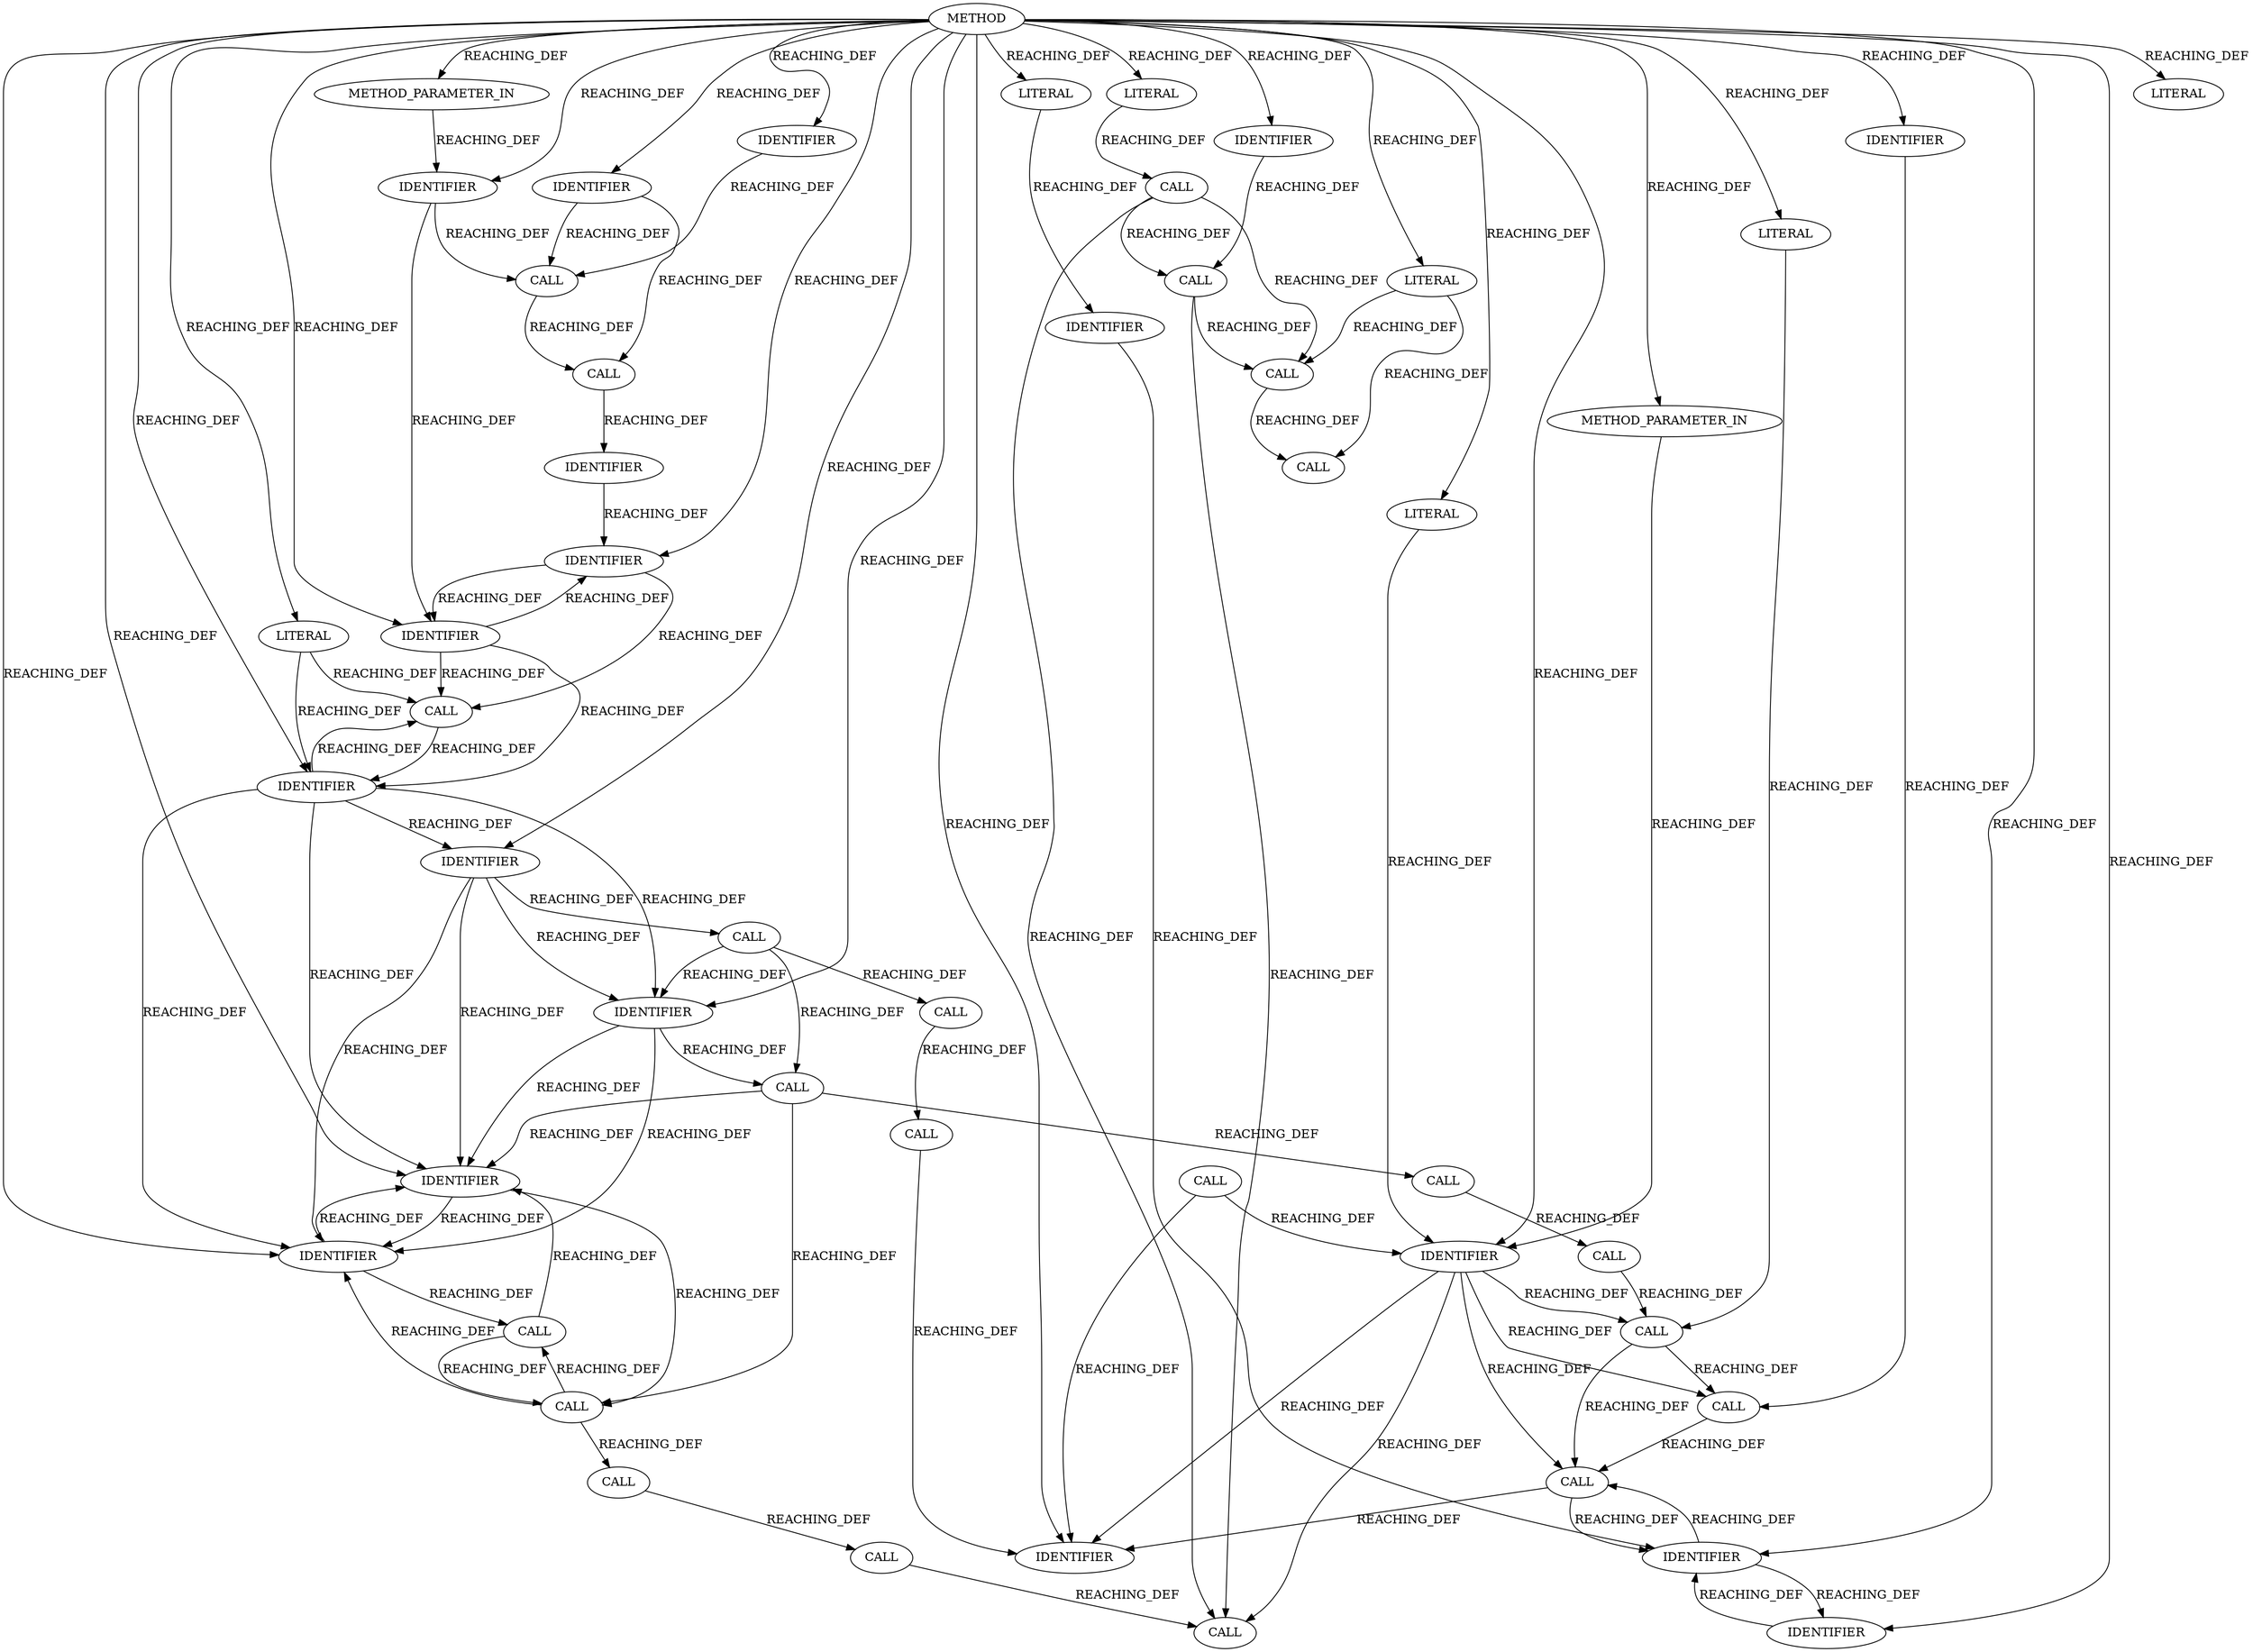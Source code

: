 strict digraph "" {
	node [label="\N"];
	1594	[ARGUMENT_INDEX=1,
		CODE="desc->fd_lens[0]",
		COLUMN_NUMBER=6,
		DISPATCH_TYPE=STATIC_DISPATCH,
		LINE_NUMBER=529,
		METHOD_FULL_NAME="<operator>.indirectIndexAccess",
		NAME="<operator>.indirectIndexAccess",
		ORDER=1,
		TYPE_FULL_NAME="<empty>",
		filename="messenger_v2.c",
		label=CALL];
	1601	[ARGUMENT_INDEX=1,
		CODE="desc->fd_lens[0]",
		COLUMN_NUMBER=6,
		DISPATCH_TYPE=STATIC_DISPATCH,
		LINE_NUMBER=530,
		METHOD_FULL_NAME="<operator>.indirectIndexAccess",
		NAME="<operator>.indirectIndexAccess",
		ORDER=1,
		TYPE_FULL_NAME="<empty>",
		filename="messenger_v2.c",
		label=CALL];
	1594 -> 1601	[VARIABLE="desc->fd_lens[0]",
		label=REACHING_DEF];
	1610	[ARGUMENT_INDEX=2,
		CODE="desc->fd_lens[0]",
		COLUMN_NUMBER=45,
		DISPATCH_TYPE=STATIC_DISPATCH,
		LINE_NUMBER=531,
		METHOD_FULL_NAME="<operator>.indirectIndexAccess",
		NAME="<operator>.indirectIndexAccess",
		ORDER=2,
		TYPE_FULL_NAME="<empty>",
		filename="messenger_v2.c",
		label=CALL];
	1594 -> 1610	[VARIABLE="desc->fd_lens[0]",
		label=REACHING_DEF];
	1611	[ARGUMENT_INDEX=1,
		CODE="desc->fd_lens",
		COLUMN_NUMBER=45,
		DISPATCH_TYPE=STATIC_DISPATCH,
		LINE_NUMBER=531,
		METHOD_FULL_NAME="<operator>.indirectFieldAccess",
		NAME="<operator>.indirectFieldAccess",
		ORDER=1,
		TYPE_FULL_NAME="<empty>",
		filename="messenger_v2.c",
		label=CALL];
	1594 -> 1611	[VARIABLE="desc->fd_lens[0]",
		label=REACHING_DEF];
	1601 -> 1610	[VARIABLE="desc->fd_lens[0]",
		label=REACHING_DEF];
	1601 -> 1611	[VARIABLE="desc->fd_lens[0]",
		label=REACHING_DEF];
	1608	[ARGUMENT_INDEX=-1,
		CODE="pr_err(\"bad control segment length %d\\n\", desc->fd_lens[0])",
		COLUMN_NUMBER=3,
		DISPATCH_TYPE=STATIC_DISPATCH,
		LINE_NUMBER=531,
		METHOD_FULL_NAME=pr_err,
		NAME=pr_err,
		ORDER=1,
		TYPE_FULL_NAME="<empty>",
		filename="messenger_v2.c",
		label=CALL];
	1610 -> 1608	[VARIABLE="desc->fd_lens[0]",
		label=REACHING_DEF];
	1531	[ARGUMENT_INDEX=1,
		CODE=p,
		COLUMN_NUMBER=32,
		LINE_NUMBER=517,
		NAME=p,
		ORDER=1,
		TYPE_FULL_NAME="void*",
		filename="messenger_v2.c",
		label=IDENTIFIER];
	1530	[ARGUMENT_INDEX=1,
		CODE="&p",
		COLUMN_NUMBER=31,
		DISPATCH_TYPE=STATIC_DISPATCH,
		LINE_NUMBER=517,
		METHOD_FULL_NAME="<operator>.addressOf",
		NAME="<operator>.addressOf",
		ORDER=1,
		TYPE_FULL_NAME="<empty>",
		filename="messenger_v2.c",
		label=CALL];
	1531 -> 1530	[VARIABLE=p,
		label=REACHING_DEF];
	1538	[ARGUMENT_INDEX=1,
		CODE=p,
		COLUMN_NUMBER=36,
		LINE_NUMBER=518,
		NAME=p,
		ORDER=1,
		TYPE_FULL_NAME="void*",
		filename="messenger_v2.c",
		label=IDENTIFIER];
	1531 -> 1538	[VARIABLE=p,
		label=REACHING_DEF];
	1581	[ARGUMENT_INDEX=1,
		CODE=p,
		COLUMN_NUMBER=38,
		LINE_NUMBER=525,
		NAME=p,
		ORDER=1,
		TYPE_FULL_NAME="void*",
		filename="messenger_v2.c",
		label=IDENTIFIER];
	1531 -> 1581	[VARIABLE=p,
		label=REACHING_DEF];
	1590	[ARGUMENT_INDEX=1,
		CODE=p,
		COLUMN_NUMBER=40,
		LINE_NUMBER=526,
		NAME=p,
		ORDER=1,
		TYPE_FULL_NAME="void*",
		filename="messenger_v2.c",
		label=IDENTIFIER];
	1531 -> 1590	[VARIABLE=p,
		label=REACHING_DEF];
	1530 -> 1538	[VARIABLE="&p",
		label=REACHING_DEF];
	1537	[ARGUMENT_INDEX=1,
		CODE="&p",
		COLUMN_NUMBER=35,
		DISPATCH_TYPE=STATIC_DISPATCH,
		LINE_NUMBER=518,
		METHOD_FULL_NAME="<operator>.addressOf",
		NAME="<operator>.addressOf",
		ORDER=1,
		TYPE_FULL_NAME="<empty>",
		filename="messenger_v2.c",
		label=CALL];
	1530 -> 1537	[VARIABLE="&p",
		label=REACHING_DEF];
	1529	[ARGUMENT_INDEX=2,
		CODE="ceph_decode_8(&p)",
		COLUMN_NUMBER=17,
		DISPATCH_TYPE=STATIC_DISPATCH,
		LINE_NUMBER=517,
		METHOD_FULL_NAME=ceph_decode_8,
		NAME=ceph_decode_8,
		ORDER=2,
		TYPE_FULL_NAME="<empty>",
		filename="messenger_v2.c",
		label=CALL];
	1530 -> 1529	[VARIABLE="&p",
		label=REACHING_DEF];
	1538 -> 1581	[VARIABLE=p,
		label=REACHING_DEF];
	1538 -> 1590	[VARIABLE=p,
		label=REACHING_DEF];
	1538 -> 1537	[VARIABLE=p,
		label=REACHING_DEF];
	1581 -> 1590	[VARIABLE=p,
		label=REACHING_DEF];
	1580	[ARGUMENT_INDEX=1,
		CODE="&p",
		COLUMN_NUMBER=37,
		DISPATCH_TYPE=STATIC_DISPATCH,
		LINE_NUMBER=525,
		METHOD_FULL_NAME="<operator>.addressOf",
		NAME="<operator>.addressOf",
		ORDER=1,
		TYPE_FULL_NAME="<empty>",
		filename="messenger_v2.c",
		label=CALL];
	1581 -> 1580	[VARIABLE=p,
		label=REACHING_DEF];
	1590 -> 1581	[VARIABLE=p,
		label=REACHING_DEF];
	1589	[ARGUMENT_INDEX=1,
		CODE="&p",
		COLUMN_NUMBER=39,
		DISPATCH_TYPE=STATIC_DISPATCH,
		LINE_NUMBER=526,
		METHOD_FULL_NAME="<operator>.addressOf",
		NAME="<operator>.addressOf",
		ORDER=1,
		TYPE_FULL_NAME="<empty>",
		filename="messenger_v2.c",
		label=CALL];
	1590 -> 1589	[VARIABLE=p,
		label=REACHING_DEF];
	1526	[ARGUMENT_INDEX=1,
		CODE="desc->fd_tag",
		COLUMN_NUMBER=2,
		DISPATCH_TYPE=STATIC_DISPATCH,
		LINE_NUMBER=517,
		METHOD_FULL_NAME="<operator>.indirectFieldAccess",
		NAME="<operator>.indirectFieldAccess",
		ORDER=1,
		TYPE_FULL_NAME="<empty>",
		filename="messenger_v2.c",
		label=CALL];
	1612	[ARGUMENT_INDEX=1,
		CODE=desc,
		COLUMN_NUMBER=45,
		LINE_NUMBER=531,
		NAME=desc,
		ORDER=1,
		TYPE_FULL_NAME="ceph_frame_desc*",
		filename="messenger_v2.c",
		label=IDENTIFIER];
	1526 -> 1612	[VARIABLE="desc->fd_tag",
		label=REACHING_DEF];
	1580 -> 1590	[VARIABLE="&p",
		label=REACHING_DEF];
	1579	[ARGUMENT_INDEX=2,
		CODE="ceph_decode_32(&p)",
		COLUMN_NUMBER=22,
		DISPATCH_TYPE=STATIC_DISPATCH,
		LINE_NUMBER=525,
		METHOD_FULL_NAME=ceph_decode_32,
		NAME=ceph_decode_32,
		ORDER=2,
		TYPE_FULL_NAME="<empty>",
		filename="messenger_v2.c",
		label=CALL];
	1580 -> 1579	[VARIABLE="&p",
		label=REACHING_DEF];
	1580 -> 1589	[VARIABLE="&p",
		label=REACHING_DEF];
	1563	[ARGUMENT_INDEX=1,
		CODE=i,
		COLUMN_NUMBER=7,
		LINE_NUMBER=524,
		NAME=i,
		ORDER=1,
		TYPE_FULL_NAME=int,
		filename="messenger_v2.c",
		label=IDENTIFIER];
	1566	[ARGUMENT_INDEX=1,
		CODE=i,
		COLUMN_NUMBER=14,
		LINE_NUMBER=524,
		NAME=i,
		ORDER=1,
		TYPE_FULL_NAME=int,
		filename="messenger_v2.c",
		label=IDENTIFIER];
	1563 -> 1566	[VARIABLE=i,
		label=REACHING_DEF];
	1567	[ARGUMENT_INDEX=2,
		CODE="desc->fd_seg_cnt",
		COLUMN_NUMBER=18,
		DISPATCH_TYPE=STATIC_DISPATCH,
		LINE_NUMBER=524,
		METHOD_FULL_NAME="<operator>.indirectFieldAccess",
		NAME="<operator>.indirectFieldAccess",
		ORDER=2,
		TYPE_FULL_NAME="<empty>",
		filename="messenger_v2.c",
		label=CALL];
	1566 -> 1567	[VARIABLE=i,
		label=REACHING_DEF];
	1571	[ARGUMENT_INDEX=1,
		CODE=i,
		COLUMN_NUMBER=36,
		LINE_NUMBER=524,
		NAME=i,
		ORDER=1,
		TYPE_FULL_NAME=int,
		filename="messenger_v2.c",
		label=IDENTIFIER];
	1566 -> 1571	[VARIABLE=i,
		label=REACHING_DEF];
	1574	[ARGUMENT_INDEX=1,
		CODE="desc->fd_lens[i]",
		COLUMN_NUMBER=3,
		DISPATCH_TYPE=STATIC_DISPATCH,
		LINE_NUMBER=525,
		METHOD_FULL_NAME="<operator>.indirectIndexAccess",
		NAME="<operator>.indirectIndexAccess",
		ORDER=1,
		TYPE_FULL_NAME="<empty>",
		filename="messenger_v2.c",
		label=CALL];
	1579 -> 1574	[VARIABLE="ceph_decode_32(&p)",
		label=REACHING_DEF];
	1589 -> 1581	[VARIABLE="&p",
		label=REACHING_DEF];
	1589 -> 1580	[VARIABLE="&p",
		label=REACHING_DEF];
	1491	[ARGUMENT_INDEX=2,
		CODE=CEPH_CRC_LEN,
		COLUMN_NUMBER=39,
		LINE_NUMBER=503,
		NAME=CEPH_CRC_LEN,
		ORDER=2,
		TYPE_FULL_NAME=ANY,
		filename="messenger_v2.c",
		label=IDENTIFIER];
	1487	[ARGUMENT_INDEX=2,
		CODE="p + CEPH_PREAMBLE_LEN - CEPH_CRC_LEN",
		COLUMN_NUMBER=15,
		DISPATCH_TYPE=STATIC_DISPATCH,
		LINE_NUMBER=503,
		METHOD_FULL_NAME="<operator>.subtraction",
		NAME="<operator>.subtraction",
		ORDER=2,
		TYPE_FULL_NAME="<empty>",
		filename="messenger_v2.c",
		label=CALL];
	1491 -> 1487	[VARIABLE=CEPH_CRC_LEN,
		label=REACHING_DEF];
	1488	[ARGUMENT_INDEX=1,
		CODE="p + CEPH_PREAMBLE_LEN",
		COLUMN_NUMBER=15,
		DISPATCH_TYPE=STATIC_DISPATCH,
		LINE_NUMBER=503,
		METHOD_FULL_NAME="<operator>.addition",
		NAME="<operator>.addition",
		ORDER=1,
		TYPE_FULL_NAME="<empty>",
		filename="messenger_v2.c",
		label=CALL];
	1491 -> 1488	[VARIABLE=CEPH_CRC_LEN,
		label=REACHING_DEF];
	1486	[ARGUMENT_INDEX=1,
		CODE=crcp,
		COLUMN_NUMBER=8,
		LINE_NUMBER=503,
		NAME=crcp,
		ORDER=1,
		TYPE_FULL_NAME="void*",
		filename="messenger_v2.c",
		label=IDENTIFIER];
	1487 -> 1486	[VARIABLE="p + CEPH_PREAMBLE_LEN - CEPH_CRC_LEN",
		label=REACHING_DEF];
	1488 -> 1487	[VARIABLE="p + CEPH_PREAMBLE_LEN",
		label=REACHING_DEF];
	1498	[ARGUMENT_INDEX=1,
		CODE=0,
		COLUMN_NUMBER=15,
		LINE_NUMBER=507,
		ORDER=1,
		TYPE_FULL_NAME=int,
		filename="messenger_v2.c",
		label=LITERAL];
	1499	[ARGUMENT_INDEX=2,
		CODE=p,
		COLUMN_NUMBER=18,
		LINE_NUMBER=507,
		NAME=p,
		ORDER=2,
		TYPE_FULL_NAME="void*",
		filename="messenger_v2.c",
		label=IDENTIFIER];
	1498 -> 1499	[VARIABLE=0,
		label=REACHING_DEF];
	1500	[ARGUMENT_INDEX=3,
		CODE="crcp - p",
		COLUMN_NUMBER=21,
		DISPATCH_TYPE=STATIC_DISPATCH,
		LINE_NUMBER=507,
		METHOD_FULL_NAME="<operator>.subtraction",
		NAME="<operator>.subtraction",
		ORDER=3,
		TYPE_FULL_NAME="<empty>",
		filename="messenger_v2.c",
		label=CALL];
	1498 -> 1500	[VARIABLE=0,
		label=REACHING_DEF];
	1499 -> 1531	[VARIABLE=p,
		label=REACHING_DEF];
	1499 -> 1538	[VARIABLE=p,
		label=REACHING_DEF];
	1499 -> 1581	[VARIABLE=p,
		label=REACHING_DEF];
	1499 -> 1590	[VARIABLE=p,
		label=REACHING_DEF];
	1499 -> 1500	[VARIABLE=p,
		label=REACHING_DEF];
	1500 -> 1499	[VARIABLE="crcp - p",
		label=REACHING_DEF];
	1502	[ARGUMENT_INDEX=2,
		CODE=p,
		COLUMN_NUMBER=28,
		LINE_NUMBER=507,
		NAME=p,
		ORDER=2,
		TYPE_FULL_NAME="void*",
		filename="messenger_v2.c",
		label=IDENTIFIER];
	1502 -> 1499	[VARIABLE=p,
		label=REACHING_DEF];
	1502 -> 1500	[VARIABLE=p,
		label=REACHING_DEF];
	1501	[ARGUMENT_INDEX=1,
		CODE=crcp,
		COLUMN_NUMBER=21,
		LINE_NUMBER=507,
		NAME=crcp,
		ORDER=1,
		TYPE_FULL_NAME="void*",
		filename="messenger_v2.c",
		label=IDENTIFIER];
	1502 -> 1501	[VARIABLE=p,
		label=REACHING_DEF];
	1501 -> 1500	[VARIABLE=crcp,
		label=REACHING_DEF];
	1501 -> 1502	[VARIABLE=crcp,
		label=REACHING_DEF];
	1536	[ARGUMENT_INDEX=2,
		CODE="ceph_decode_8(&p)",
		COLUMN_NUMBER=21,
		DISPATCH_TYPE=STATIC_DISPATCH,
		LINE_NUMBER=518,
		METHOD_FULL_NAME=ceph_decode_8,
		NAME=ceph_decode_8,
		ORDER=2,
		TYPE_FULL_NAME="<empty>",
		filename="messenger_v2.c",
		label=CALL];
	1533	[ARGUMENT_INDEX=1,
		CODE="desc->fd_seg_cnt",
		COLUMN_NUMBER=2,
		DISPATCH_TYPE=STATIC_DISPATCH,
		LINE_NUMBER=518,
		METHOD_FULL_NAME="<operator>.indirectFieldAccess",
		NAME="<operator>.indirectFieldAccess",
		ORDER=1,
		TYPE_FULL_NAME="<empty>",
		filename="messenger_v2.c",
		label=CALL];
	1536 -> 1533	[VARIABLE="ceph_decode_8(&p)",
		label=REACHING_DEF];
	1542	[ARGUMENT_INDEX=1,
		CODE="desc->fd_seg_cnt",
		COLUMN_NUMBER=6,
		DISPATCH_TYPE=STATIC_DISPATCH,
		LINE_NUMBER=519,
		METHOD_FULL_NAME="<operator>.indirectFieldAccess",
		NAME="<operator>.indirectFieldAccess",
		ORDER=1,
		TYPE_FULL_NAME="<empty>",
		filename="messenger_v2.c",
		label=CALL];
	1533 -> 1542	[VARIABLE="desc->fd_seg_cnt",
		label=REACHING_DEF];
	1489	[ARGUMENT_INDEX=1,
		CODE=p,
		COLUMN_NUMBER=15,
		LINE_NUMBER=503,
		NAME=p,
		ORDER=1,
		TYPE_FULL_NAME="void*",
		filename="messenger_v2.c",
		label=IDENTIFIER];
	1489 -> 1488	[VARIABLE=p,
		label=REACHING_DEF];
	1489 -> 1502	[VARIABLE=p,
		label=REACHING_DEF];
	1606	[ARGUMENT_INDEX=2,
		CODE=CEPH_MSG_MAX_CONTROL_LEN,
		COLUMN_NUMBER=25,
		LINE_NUMBER=530,
		NAME=CEPH_MSG_MAX_CONTROL_LEN,
		ORDER=2,
		TYPE_FULL_NAME=ANY,
		filename="messenger_v2.c",
		label=IDENTIFIER];
	1606 -> 1601	[VARIABLE=CEPH_MSG_MAX_CONTROL_LEN,
		label=REACHING_DEF];
	1486 -> 1501	[VARIABLE=crcp,
		label=REACHING_DEF];
	1520	[ARGUMENT_INDEX=1,
		CODE=desc,
		COLUMN_NUMBER=9,
		LINE_NUMBER=515,
		NAME=desc,
		ORDER=1,
		TYPE_FULL_NAME="ceph_frame_desc*",
		filename="messenger_v2.c",
		label=IDENTIFIER];
	1520 -> 1611	[VARIABLE=desc,
		label=REACHING_DEF];
	1520 -> 1612	[VARIABLE=desc,
		label=REACHING_DEF];
	1520 -> 1542	[VARIABLE=desc,
		label=REACHING_DEF];
	1547	[ARGUMENT_INDEX=1,
		CODE="desc->fd_seg_cnt",
		COLUMN_NUMBER=6,
		DISPATCH_TYPE=STATIC_DISPATCH,
		LINE_NUMBER=520,
		METHOD_FULL_NAME="<operator>.indirectFieldAccess",
		NAME="<operator>.indirectFieldAccess",
		ORDER=1,
		TYPE_FULL_NAME="<empty>",
		filename="messenger_v2.c",
		label=CALL];
	1520 -> 1547	[VARIABLE=desc,
		label=REACHING_DEF];
	1520 -> 1567	[VARIABLE=desc,
		label=REACHING_DEF];
	1542 -> 1547	[VARIABLE="desc->fd_seg_cnt",
		label=REACHING_DEF];
	1542 -> 1567	[VARIABLE="desc->fd_seg_cnt",
		label=REACHING_DEF];
	1547 -> 1567	[VARIABLE="desc->fd_seg_cnt",
		label=REACHING_DEF];
	1567 -> 1612	[VARIABLE="desc->fd_seg_cnt",
		label=REACHING_DEF];
	1567 -> 1566	[VARIABLE="desc->fd_seg_cnt",
		label=REACHING_DEF];
	1571 -> 1566	[VARIABLE=i,
		label=REACHING_DEF];
	1523	[ARGUMENT_INDEX=1,
		CODE="*desc",
		COLUMN_NUMBER=25,
		DISPATCH_TYPE=STATIC_DISPATCH,
		LINE_NUMBER=515,
		METHOD_FULL_NAME="<operator>.indirection",
		NAME="<operator>.indirection",
		ORDER=1,
		TYPE_FULL_NAME="<empty>",
		filename="messenger_v2.c",
		label=CALL];
	1523 -> 1612	[VARIABLE="*desc",
		label=REACHING_DEF];
	1523 -> 1520	[VARIABLE="*desc",
		label=REACHING_DEF];
	1574 -> 1611	[VARIABLE="desc->fd_lens[i]",
		label=REACHING_DEF];
	1609	[ARGUMENT_INDEX=1,
		CODE="\"bad control segment length %d\\n\"",
		COLUMN_NUMBER=10,
		LINE_NUMBER=531,
		ORDER=1,
		TYPE_FULL_NAME=char,
		filename="messenger_v2.c",
		label=LITERAL];
	1609 -> 1610	[VARIABLE="\"bad control segment length %d\\n\"",
		label=REACHING_DEF];
	1609 -> 1608	[VARIABLE="\"bad control segment length %d\\n\"",
		label=REACHING_DEF];
	1537 -> 1581	[VARIABLE="&p",
		label=REACHING_DEF];
	1537 -> 1580	[VARIABLE="&p",
		label=REACHING_DEF];
	1537 -> 1536	[VARIABLE="&p",
		label=REACHING_DEF];
	1564	[ARGUMENT_INDEX=2,
		CODE=0,
		COLUMN_NUMBER=11,
		LINE_NUMBER=524,
		ORDER=2,
		TYPE_FULL_NAME=int,
		filename="messenger_v2.c",
		label=LITERAL];
	1564 -> 1563	[VARIABLE=0,
		label=REACHING_DEF];
	1480	[AST_PARENT_FULL_NAME="messenger_v2.c:<global>",
		AST_PARENT_TYPE=TYPE_DECL,
		CODE="static int decode_preamble(void *p, struct ceph_frame_desc *desc)
{
	void *crcp = p + CEPH_PREAMBLE_LEN - CEPH_CRC_LEN;
	u32 crc, \
expected_crc;
	int i;

	crc = crc32c(0, p, crcp - p);
	expected_crc = get_unaligned_le32(crcp);
	if (crc != expected_crc) {
		pr_\
err(\"bad preamble crc, calculated %u, expected %u\\n\",
		       crc, expected_crc);
		return -EBADMSG;
	}

	memset(desc, 0, sizeof(*\
desc));

	desc->fd_tag = ceph_decode_8(&p);
	desc->fd_seg_cnt = ceph_decode_8(&p);
	if (desc->fd_seg_cnt < 1 ||
	    desc->fd_seg_\
cnt > CEPH_FRAME_MAX_SEGMENT_COUNT) {
		pr_err(\"bad segment count %d\\n\", desc->fd_seg_cnt);
		return -EINVAL;
	}
	for (i = 0; i < \
desc->fd_seg_cnt; i++) {
		desc->fd_lens[i] = ceph_decode_32(&p);
		desc->fd_aligns[i] = ceph_decode_16(&p);
	}

	if (desc->fd_lens[\
0] < 0 ||
	    desc->fd_lens[0] > CEPH_MSG_MAX_CONTROL_LEN) {
		pr_err(\"bad control segment length %d\\n\", desc->fd_lens[0]);
		\
return -EINVAL;
	}
	if (desc->fd_lens[1] < 0 ||
	    desc->fd_lens[1] > CEPH_MSG_MAX_FRO...",
		COLUMN_NUMBER=1,
		COLUMN_NUMBER_END=1,
		FILENAME="messenger_v2.c",
		FULL_NAME=decode_preamble,
		IS_EXTERNAL=false,
		LINE_NUMBER=501,
		LINE_NUMBER_END=561,
		NAME=decode_preamble,
		ORDER=36,
		SIGNATURE="int decode_preamble (void*,ceph_frame_desc*)",
		filename="messenger_v2.c",
		label=METHOD];
	1480 -> 1531	[label=REACHING_DEF];
	1480 -> 1538	[label=REACHING_DEF];
	1480 -> 1581	[label=REACHING_DEF];
	1480 -> 1590	[label=REACHING_DEF];
	1480 -> 1612	[label=REACHING_DEF];
	1480 -> 1566	[label=REACHING_DEF];
	1480 -> 1491	[label=REACHING_DEF];
	1480 -> 1498	[label=REACHING_DEF];
	1480 -> 1499	[label=REACHING_DEF];
	1480 -> 1502	[label=REACHING_DEF];
	1480 -> 1501	[label=REACHING_DEF];
	1480 -> 1489	[label=REACHING_DEF];
	1480 -> 1606	[label=REACHING_DEF];
	1480 -> 1520	[label=REACHING_DEF];
	1480 -> 1571	[label=REACHING_DEF];
	1480 -> 1609	[label=REACHING_DEF];
	1480 -> 1564	[label=REACHING_DEF];
	1481	[CODE="void *p",
		COLUMN_NUMBER=28,
		EVALUATION_STRATEGY=BY_VALUE,
		INDEX=1,
		IS_VARIADIC=false,
		LINE_NUMBER=501,
		NAME=p,
		ORDER=1,
		TYPE_FULL_NAME="void*",
		filename="messenger_v2.c",
		label=METHOD_PARAMETER_IN];
	1480 -> 1481	[label=REACHING_DEF];
	1482	[CODE="struct ceph_frame_desc *desc",
		COLUMN_NUMBER=37,
		EVALUATION_STRATEGY=BY_VALUE,
		INDEX=2,
		IS_VARIADIC=false,
		LINE_NUMBER=501,
		NAME=desc,
		ORDER=2,
		TYPE_FULL_NAME="ceph_frame_desc*",
		filename="messenger_v2.c",
		label=METHOD_PARAMETER_IN];
	1480 -> 1482	[label=REACHING_DEF];
	1490	[ARGUMENT_INDEX=2,
		CODE=CEPH_PREAMBLE_LEN,
		COLUMN_NUMBER=19,
		LINE_NUMBER=503,
		NAME=CEPH_PREAMBLE_LEN,
		ORDER=2,
		TYPE_FULL_NAME=ANY,
		filename="messenger_v2.c",
		label=IDENTIFIER];
	1480 -> 1490	[label=REACHING_DEF];
	1521	[ARGUMENT_INDEX=2,
		CODE=0,
		COLUMN_NUMBER=15,
		LINE_NUMBER=515,
		ORDER=2,
		TYPE_FULL_NAME=int,
		filename="messenger_v2.c",
		label=LITERAL];
	1480 -> 1521	[label=REACHING_DEF];
	1545	[ARGUMENT_INDEX=2,
		CODE=1,
		COLUMN_NUMBER=25,
		LINE_NUMBER=519,
		ORDER=2,
		TYPE_FULL_NAME=int,
		filename="messenger_v2.c",
		label=LITERAL];
	1480 -> 1545	[label=REACHING_DEF];
	1550	[ARGUMENT_INDEX=2,
		CODE=CEPH_FRAME_MAX_SEGMENT_COUNT,
		COLUMN_NUMBER=25,
		LINE_NUMBER=520,
		NAME=CEPH_FRAME_MAX_SEGMENT_COUNT,
		ORDER=2,
		TYPE_FULL_NAME=ANY,
		filename="messenger_v2.c",
		label=IDENTIFIER];
	1480 -> 1550	[label=REACHING_DEF];
	1599	[ARGUMENT_INDEX=2,
		CODE=0,
		COLUMN_NUMBER=25,
		LINE_NUMBER=529,
		ORDER=2,
		TYPE_FULL_NAME=int,
		filename="messenger_v2.c",
		label=LITERAL];
	1480 -> 1599	[label=REACHING_DEF];
	1614	[ARGUMENT_INDEX=2,
		CODE=0,
		COLUMN_NUMBER=59,
		LINE_NUMBER=531,
		ORDER=2,
		TYPE_FULL_NAME=int,
		filename="messenger_v2.c",
		label=LITERAL];
	1480 -> 1614	[label=REACHING_DEF];
	1481 -> 1489	[VARIABLE=p,
		label=REACHING_DEF];
	1482 -> 1520	[VARIABLE=desc,
		label=REACHING_DEF];
	1490 -> 1488	[VARIABLE=CEPH_PREAMBLE_LEN,
		label=REACHING_DEF];
	1521 -> 1520	[VARIABLE=0,
		label=REACHING_DEF];
	1545 -> 1542	[VARIABLE=1,
		label=REACHING_DEF];
	1550 -> 1547	[VARIABLE=CEPH_FRAME_MAX_SEGMENT_COUNT,
		label=REACHING_DEF];
	1599 -> 1594	[VARIABLE=0,
		label=REACHING_DEF];
	1529 -> 1526	[VARIABLE="ceph_decode_8(&p)",
		label=REACHING_DEF];
}
